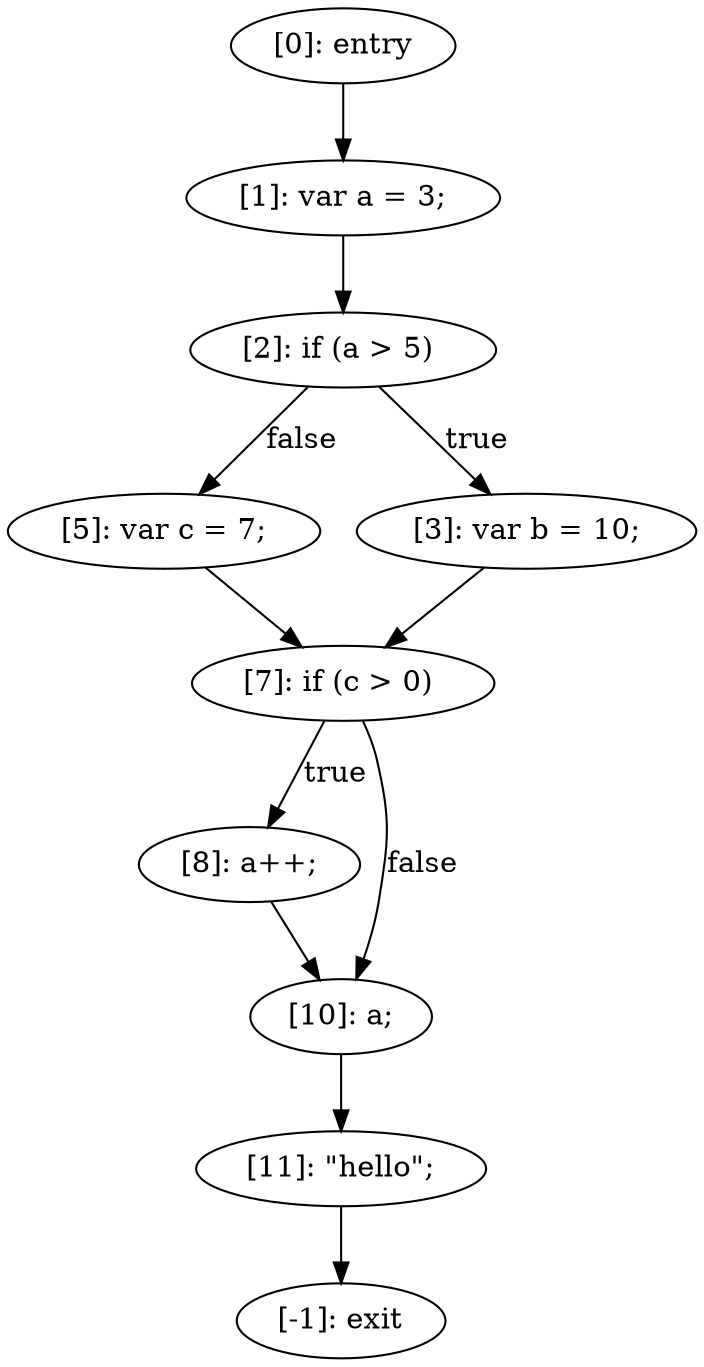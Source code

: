digraph {
"0" [label="[7]: if (c > 0) "] 
"1" [label="[-1]: exit"] 
"2" [label="[8]: a++;\n"] 
"3" [label="[5]: var c = 7;\n"] 
"4" [label="[1]: var a = 3;\n"] 
"5" [label="[10]: a;\n"] 
"6" [label="[2]: if (a > 5) "] 
"7" [label="[0]: entry"] 
"8" [label="[3]: var b = 10;\n"] 
"9" [label="[11]: \"hello\";\n"] 
"0" -> "2" [label="true"] 
"0" -> "5" [label="false"] 
"2" -> "5" [label=""] 
"3" -> "0" [label=""] 
"4" -> "6" [label=""] 
"5" -> "9" [label=""] 
"6" -> "8" [label="true"] 
"6" -> "3" [label="false"] 
"7" -> "4" [label=""] 
"8" -> "0" [label=""] 
"9" -> "1" [label=""] 
}
